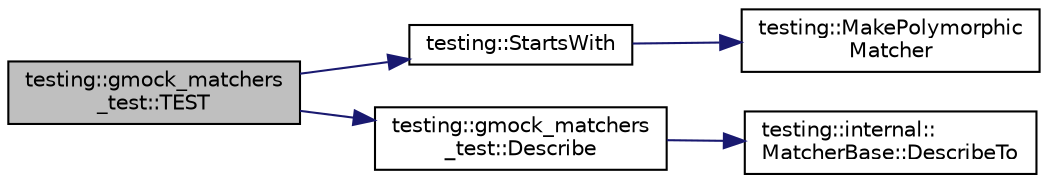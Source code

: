 digraph "testing::gmock_matchers_test::TEST"
{
  edge [fontname="Helvetica",fontsize="10",labelfontname="Helvetica",labelfontsize="10"];
  node [fontname="Helvetica",fontsize="10",shape=record];
  rankdir="LR";
  Node634 [label="testing::gmock_matchers\l_test::TEST",height=0.2,width=0.4,color="black", fillcolor="grey75", style="filled", fontcolor="black"];
  Node634 -> Node635 [color="midnightblue",fontsize="10",style="solid",fontname="Helvetica"];
  Node635 [label="testing::StartsWith",height=0.2,width=0.4,color="black", fillcolor="white", style="filled",URL="$d0/d75/namespacetesting.html#a810d81f5492f18034596d61cf12b8758"];
  Node635 -> Node636 [color="midnightblue",fontsize="10",style="solid",fontname="Helvetica"];
  Node636 [label="testing::MakePolymorphic\lMatcher",height=0.2,width=0.4,color="black", fillcolor="white", style="filled",URL="$d0/d75/namespacetesting.html#a667ca94f190ec2e17ee2fbfdb7d3da04"];
  Node634 -> Node637 [color="midnightblue",fontsize="10",style="solid",fontname="Helvetica"];
  Node637 [label="testing::gmock_matchers\l_test::Describe",height=0.2,width=0.4,color="black", fillcolor="white", style="filled",URL="$d5/de1/namespacetesting_1_1gmock__matchers__test.html#a738a538e1705ea49670aeb3ed25108e6"];
  Node637 -> Node638 [color="midnightblue",fontsize="10",style="solid",fontname="Helvetica"];
  Node638 [label="testing::internal::\lMatcherBase::DescribeTo",height=0.2,width=0.4,color="black", fillcolor="white", style="filled",URL="$df/d93/classtesting_1_1internal_1_1_matcher_base.html#a7e0c883c7745e0d646463077ef1c1267"];
}
